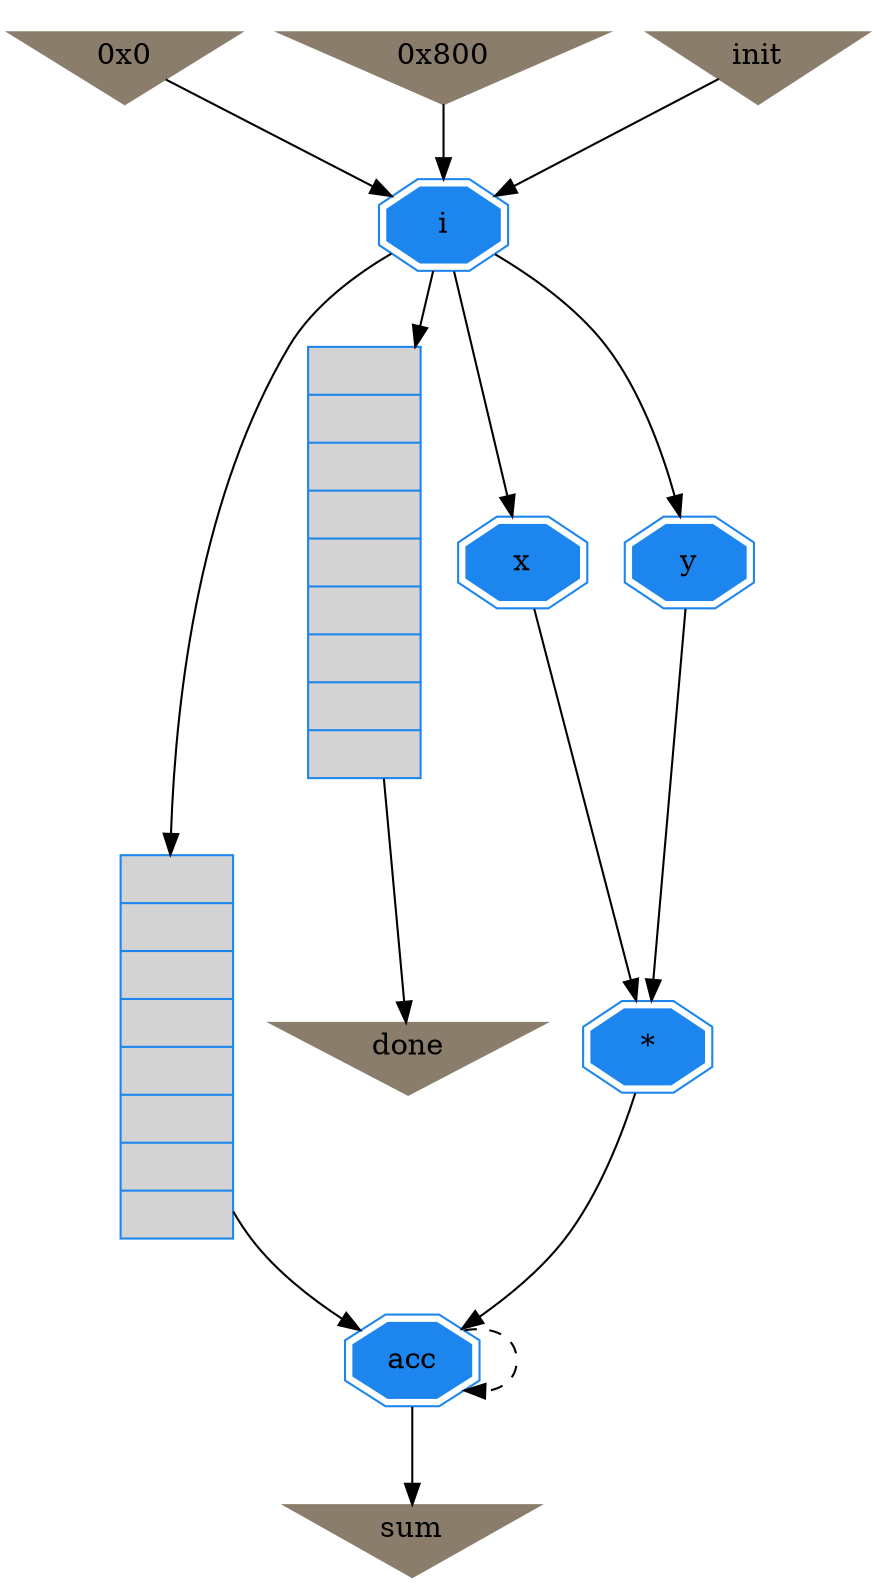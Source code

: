 digraph dotprod6 {
	// Components (Nodes)
	node [shape=ellipse, style=filled, color=dodgerblue2];
	"c120" [color=bisque4 shape=invtriangle label="0x0"];
	"x_mult_op_s_p_y_1" [label="*" shape=doubleoctagon  color=dodgerblue2 ];
	"c121" [color=bisque4 shape=invtriangle label="0x800"];
	"done" [color=bisque4 shape=invtriangle label="done"];
	"c141" [label="{|||||||}" shape=record fillcolor=lightgray  color=dodgerblue2 ];
	"acc" [label="acc" shape=doubleoctagon  color=dodgerblue2 ];
	"i" [label="i" shape=doubleoctagon  color=dodgerblue2 ];
	"c140" [label="{||||||||}" shape=record fillcolor=lightgray  color=dodgerblue2 ];
	"sum" [color=bisque4 shape=invtriangle label="sum"];
	"x" [label="x" shape=doubleoctagon  color=dodgerblue2 ];
	"init" [color=bisque4 shape=invtriangle label="init"];
	"y" [label="y" shape=doubleoctagon  color=dodgerblue2 ];

	// Signals (Edges)
	"i" -> "x"
	"c120" -> "i"
	"acc" -> "sum"
	"c141" -> "acc"
	"x_mult_op_s_p_y_1" -> "acc"
	"c140" -> "done"
	"x" -> "x_mult_op_s_p_y_1"
	"i" -> "c141":input
	"init" -> "i"
	"y" -> "x_mult_op_s_p_y_1"
	"i" -> "c140":input
	"c121" -> "i"
	"i" -> "y"
	"acc" -> "acc" [style=dashed];
}